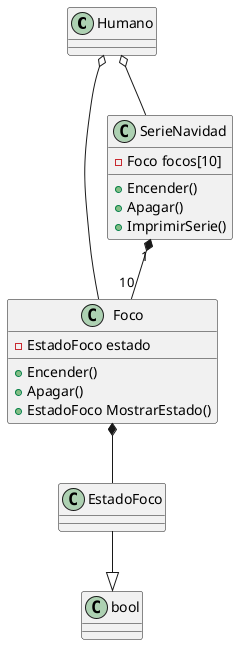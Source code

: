 @startuml iluminacion

class Humano
class Foco{
    - EstadoFoco estado
    + Encender()
    + Apagar()
    + EstadoFoco MostrarEstado()
}
class EstadoFoco
class SerieNavidad{
    -Foco focos[10]
    + Encender()
    + Apagar()
    +ImprimirSerie()
}

Humano o-- Foco
Foco *-- EstadoFoco
EstadoFoco --|> bool
SerieNavidad "1" *-- "10" Foco
Humano o-- SerieNavidad
@enduml
